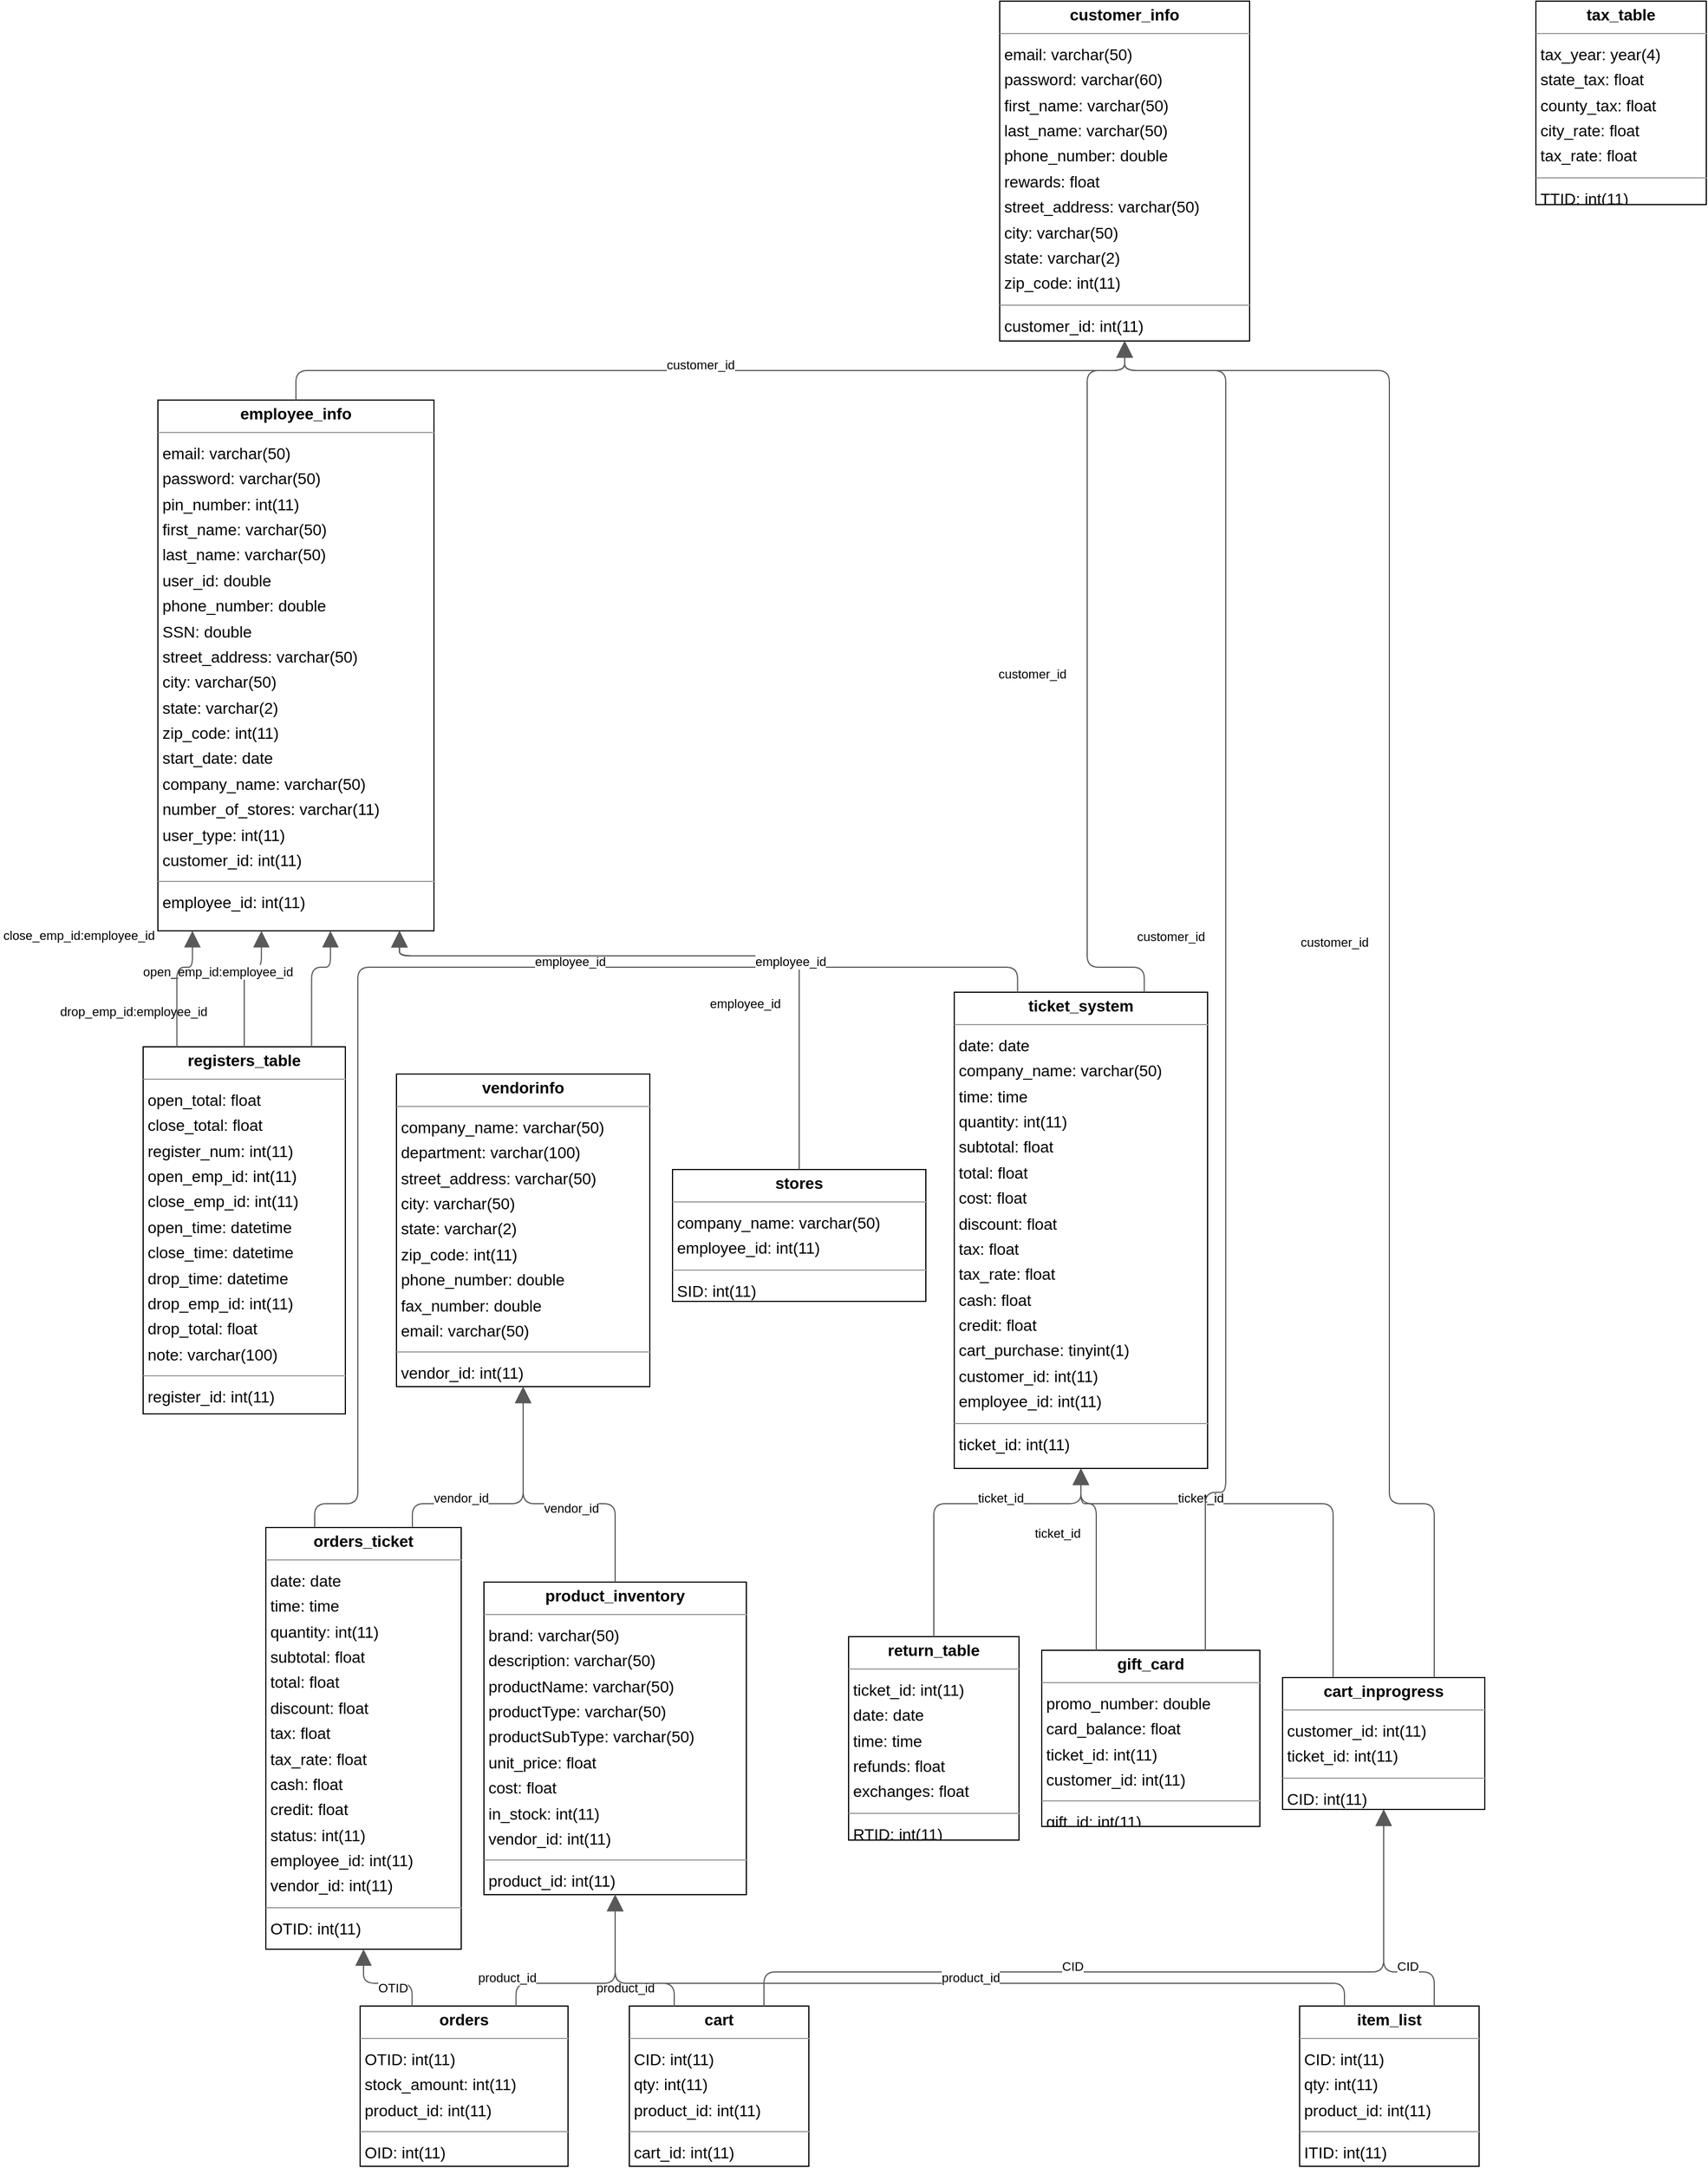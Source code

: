 <mxGraphModel dx="0" dy="0" grid="1" gridSize="10" guides="1" tooltips="1" connect="1" arrows="1" fold="1" page="0" pageScale="1" background="none" math="0" shadow="0">
  <root>
    <mxCell id="0" />
    <mxCell id="1" parent="0" />
    <mxCell id="node7" parent="1" vertex="1" value="&lt;p style=&quot;margin:0px;margin-top:4px;text-align:center;&quot;&gt;&lt;b&gt;cart&lt;/b&gt;&lt;/p&gt;&lt;hr size=&quot;1&quot;/&gt;&lt;p style=&quot;margin:0 0 0 4px;line-height:1.6;&quot;&gt; CID: int(11)&lt;br/&gt; qty: int(11)&lt;br/&gt; product_id: int(11)&lt;/p&gt;&lt;hr size=&quot;1&quot;/&gt;&lt;p style=&quot;margin:0 0 0 4px;line-height:1.6;&quot;&gt; cart_id: int(11)&lt;/p&gt;" style="verticalAlign=top;align=left;overflow=fill;fontSize=14;fontFamily=Helvetica;html=1;rounded=0;shadow=0;comic=0;labelBackgroundColor=none;strokeWidth=1;">
      <mxGeometry x="306" y="1530" width="158" height="141" as="geometry" />
    </mxCell>
    <mxCell id="node14" parent="1" vertex="1" value="&lt;p style=&quot;margin:0px;margin-top:4px;text-align:center;&quot;&gt;&lt;b&gt;cart_inprogress&lt;/b&gt;&lt;/p&gt;&lt;hr size=&quot;1&quot;/&gt;&lt;p style=&quot;margin:0 0 0 4px;line-height:1.6;&quot;&gt; customer_id: int(11)&lt;br/&gt; ticket_id: int(11)&lt;/p&gt;&lt;hr size=&quot;1&quot;/&gt;&lt;p style=&quot;margin:0 0 0 4px;line-height:1.6;&quot;&gt; CID: int(11)&lt;/p&gt;" style="verticalAlign=top;align=left;overflow=fill;fontSize=14;fontFamily=Helvetica;html=1;rounded=0;shadow=0;comic=0;labelBackgroundColor=none;strokeWidth=1;">
      <mxGeometry x="881" y="1241" width="178" height="116" as="geometry" />
    </mxCell>
    <mxCell id="node8" parent="1" vertex="1" value="&lt;p style=&quot;margin:0px;margin-top:4px;text-align:center;&quot;&gt;&lt;b&gt;customer_info&lt;/b&gt;&lt;/p&gt;&lt;hr size=&quot;1&quot;/&gt;&lt;p style=&quot;margin:0 0 0 4px;line-height:1.6;&quot;&gt; email: varchar(50)&lt;br/&gt; password: varchar(60)&lt;br/&gt; first_name: varchar(50)&lt;br/&gt; last_name: varchar(50)&lt;br/&gt; phone_number: double&lt;br/&gt; rewards: float&lt;br/&gt; street_address: varchar(50)&lt;br/&gt; city: varchar(50)&lt;br/&gt; state: varchar(2)&lt;br/&gt; zip_code: int(11)&lt;/p&gt;&lt;hr size=&quot;1&quot;/&gt;&lt;p style=&quot;margin:0 0 0 4px;line-height:1.6;&quot;&gt; customer_id: int(11)&lt;/p&gt;" style="verticalAlign=top;align=left;overflow=fill;fontSize=14;fontFamily=Helvetica;html=1;rounded=0;shadow=0;comic=0;labelBackgroundColor=none;strokeWidth=1;">
      <mxGeometry x="632" y="-234" width="220" height="299" as="geometry" />
    </mxCell>
    <mxCell id="node9" parent="1" vertex="1" value="&lt;p style=&quot;margin:0px;margin-top:4px;text-align:center;&quot;&gt;&lt;b&gt;employee_info&lt;/b&gt;&lt;/p&gt;&lt;hr size=&quot;1&quot;/&gt;&lt;p style=&quot;margin:0 0 0 4px;line-height:1.6;&quot;&gt; email: varchar(50)&lt;br/&gt; password: varchar(50)&lt;br/&gt; pin_number: int(11)&lt;br/&gt; first_name: varchar(50)&lt;br/&gt; last_name: varchar(50)&lt;br/&gt; user_id: double&lt;br/&gt; phone_number: double&lt;br/&gt; SSN: double&lt;br/&gt; street_address: varchar(50)&lt;br/&gt; city: varchar(50)&lt;br/&gt; state: varchar(2)&lt;br/&gt; zip_code: int(11)&lt;br/&gt; start_date: date&lt;br/&gt; company_name: varchar(50)&lt;br/&gt; number_of_stores: varchar(11)&lt;br/&gt; user_type: int(11)&lt;br/&gt; customer_id: int(11)&lt;/p&gt;&lt;hr size=&quot;1&quot;/&gt;&lt;p style=&quot;margin:0 0 0 4px;line-height:1.6;&quot;&gt; employee_id: int(11)&lt;/p&gt;" style="verticalAlign=top;align=left;overflow=fill;fontSize=14;fontFamily=Helvetica;html=1;rounded=0;shadow=0;comic=0;labelBackgroundColor=none;strokeWidth=1;">
      <mxGeometry x="-109" y="117" width="243" height="467" as="geometry" />
    </mxCell>
    <mxCell id="node1" parent="1" vertex="1" value="&lt;p style=&quot;margin:0px;margin-top:4px;text-align:center;&quot;&gt;&lt;b&gt;gift_card&lt;/b&gt;&lt;/p&gt;&lt;hr size=&quot;1&quot;/&gt;&lt;p style=&quot;margin:0 0 0 4px;line-height:1.6;&quot;&gt; promo_number: double&lt;br/&gt; card_balance: float&lt;br/&gt; ticket_id: int(11)&lt;br/&gt; customer_id: int(11)&lt;/p&gt;&lt;hr size=&quot;1&quot;/&gt;&lt;p style=&quot;margin:0 0 0 4px;line-height:1.6;&quot;&gt; gift_id: int(11)&lt;/p&gt;" style="verticalAlign=top;align=left;overflow=fill;fontSize=14;fontFamily=Helvetica;html=1;rounded=0;shadow=0;comic=0;labelBackgroundColor=none;strokeWidth=1;">
      <mxGeometry x="669" y="1217" width="192" height="155" as="geometry" />
    </mxCell>
    <mxCell id="node13" parent="1" vertex="1" value="&lt;p style=&quot;margin:0px;margin-top:4px;text-align:center;&quot;&gt;&lt;b&gt;item_list&lt;/b&gt;&lt;/p&gt;&lt;hr size=&quot;1&quot;/&gt;&lt;p style=&quot;margin:0 0 0 4px;line-height:1.6;&quot;&gt; CID: int(11)&lt;br/&gt; qty: int(11)&lt;br/&gt; product_id: int(11)&lt;/p&gt;&lt;hr size=&quot;1&quot;/&gt;&lt;p style=&quot;margin:0 0 0 4px;line-height:1.6;&quot;&gt; ITID: int(11)&lt;/p&gt;" style="verticalAlign=top;align=left;overflow=fill;fontSize=14;fontFamily=Helvetica;html=1;rounded=0;shadow=0;comic=0;labelBackgroundColor=none;strokeWidth=1;">
      <mxGeometry x="896" y="1530" width="158" height="141" as="geometry" />
    </mxCell>
    <mxCell id="node4" parent="1" vertex="1" value="&lt;p style=&quot;margin:0px;margin-top:4px;text-align:center;&quot;&gt;&lt;b&gt;orders&lt;/b&gt;&lt;/p&gt;&lt;hr size=&quot;1&quot;/&gt;&lt;p style=&quot;margin:0 0 0 4px;line-height:1.6;&quot;&gt; OTID: int(11)&lt;br/&gt; stock_amount: int(11)&lt;br/&gt; product_id: int(11)&lt;/p&gt;&lt;hr size=&quot;1&quot;/&gt;&lt;p style=&quot;margin:0 0 0 4px;line-height:1.6;&quot;&gt; OID: int(11)&lt;/p&gt;" style="verticalAlign=top;align=left;overflow=fill;fontSize=14;fontFamily=Helvetica;html=1;rounded=0;shadow=0;comic=0;labelBackgroundColor=none;strokeWidth=1;">
      <mxGeometry x="69" y="1530" width="183" height="141" as="geometry" />
    </mxCell>
    <mxCell id="node2" parent="1" vertex="1" value="&lt;p style=&quot;margin:0px;margin-top:4px;text-align:center;&quot;&gt;&lt;b&gt;orders_ticket&lt;/b&gt;&lt;/p&gt;&lt;hr size=&quot;1&quot;/&gt;&lt;p style=&quot;margin:0 0 0 4px;line-height:1.6;&quot;&gt; date: date&lt;br/&gt; time: time&lt;br/&gt; quantity: int(11)&lt;br/&gt; subtotal: float&lt;br/&gt; total: float&lt;br/&gt; discount: float&lt;br/&gt; tax: float&lt;br/&gt; tax_rate: float&lt;br/&gt; cash: float&lt;br/&gt; credit: float&lt;br/&gt; status: int(11)&lt;br/&gt; employee_id: int(11)&lt;br/&gt; vendor_id: int(11)&lt;/p&gt;&lt;hr size=&quot;1&quot;/&gt;&lt;p style=&quot;margin:0 0 0 4px;line-height:1.6;&quot;&gt; OTID: int(11)&lt;/p&gt;" style="verticalAlign=top;align=left;overflow=fill;fontSize=14;fontFamily=Helvetica;html=1;rounded=0;shadow=0;comic=0;labelBackgroundColor=none;strokeWidth=1;">
      <mxGeometry x="-14" y="1109" width="172" height="371" as="geometry" />
    </mxCell>
    <mxCell id="node10" parent="1" vertex="1" value="&lt;p style=&quot;margin:0px;margin-top:4px;text-align:center;&quot;&gt;&lt;b&gt;product_inventory&lt;/b&gt;&lt;/p&gt;&lt;hr size=&quot;1&quot;/&gt;&lt;p style=&quot;margin:0 0 0 4px;line-height:1.6;&quot;&gt; brand: varchar(50)&lt;br/&gt; description: varchar(50)&lt;br/&gt; productName: varchar(50)&lt;br/&gt; productType: varchar(50)&lt;br/&gt; productSubType: varchar(50)&lt;br/&gt; unit_price: float&lt;br/&gt; cost: float&lt;br/&gt; in_stock: int(11)&lt;br/&gt; vendor_id: int(11)&lt;/p&gt;&lt;hr size=&quot;1&quot;/&gt;&lt;p style=&quot;margin:0 0 0 4px;line-height:1.6;&quot;&gt; product_id: int(11)&lt;/p&gt;" style="verticalAlign=top;align=left;overflow=fill;fontSize=14;fontFamily=Helvetica;html=1;rounded=0;shadow=0;comic=0;labelBackgroundColor=none;strokeWidth=1;">
      <mxGeometry x="178" y="1157" width="231" height="275" as="geometry" />
    </mxCell>
    <mxCell id="node12" parent="1" vertex="1" value="&lt;p style=&quot;margin:0px;margin-top:4px;text-align:center;&quot;&gt;&lt;b&gt;registers_table&lt;/b&gt;&lt;/p&gt;&lt;hr size=&quot;1&quot;/&gt;&lt;p style=&quot;margin:0 0 0 4px;line-height:1.6;&quot;&gt; open_total: float&lt;br/&gt; close_total: float&lt;br/&gt; register_num: int(11)&lt;br/&gt; open_emp_id: int(11)&lt;br/&gt; close_emp_id: int(11)&lt;br/&gt; open_time: datetime&lt;br/&gt; close_time: datetime&lt;br/&gt; drop_time: datetime&lt;br/&gt; drop_emp_id: int(11)&lt;br/&gt; drop_total: float&lt;br/&gt; note: varchar(100)&lt;/p&gt;&lt;hr size=&quot;1&quot;/&gt;&lt;p style=&quot;margin:0 0 0 4px;line-height:1.6;&quot;&gt; register_id: int(11)&lt;/p&gt;" style="verticalAlign=top;align=left;overflow=fill;fontSize=14;fontFamily=Helvetica;html=1;rounded=0;shadow=0;comic=0;labelBackgroundColor=none;strokeWidth=1;">
      <mxGeometry x="-122" y="686" width="178" height="323" as="geometry" />
    </mxCell>
    <mxCell id="node3" parent="1" vertex="1" value="&lt;p style=&quot;margin:0px;margin-top:4px;text-align:center;&quot;&gt;&lt;b&gt;return_table&lt;/b&gt;&lt;/p&gt;&lt;hr size=&quot;1&quot;/&gt;&lt;p style=&quot;margin:0 0 0 4px;line-height:1.6;&quot;&gt; ticket_id: int(11)&lt;br/&gt; date: date&lt;br/&gt; time: time&lt;br/&gt; refunds: float&lt;br/&gt; exchanges: float&lt;/p&gt;&lt;hr size=&quot;1&quot;/&gt;&lt;p style=&quot;margin:0 0 0 4px;line-height:1.6;&quot;&gt; RTID: int(11)&lt;/p&gt;" style="verticalAlign=top;align=left;overflow=fill;fontSize=14;fontFamily=Helvetica;html=1;rounded=0;shadow=0;comic=0;labelBackgroundColor=none;strokeWidth=1;">
      <mxGeometry x="499" y="1205" width="150" height="179" as="geometry" />
    </mxCell>
    <mxCell id="node5" parent="1" vertex="1" value="&lt;p style=&quot;margin:0px;margin-top:4px;text-align:center;&quot;&gt;&lt;b&gt;stores&lt;/b&gt;&lt;/p&gt;&lt;hr size=&quot;1&quot;/&gt;&lt;p style=&quot;margin:0 0 0 4px;line-height:1.6;&quot;&gt; company_name: varchar(50)&lt;br/&gt; employee_id: int(11)&lt;/p&gt;&lt;hr size=&quot;1&quot;/&gt;&lt;p style=&quot;margin:0 0 0 4px;line-height:1.6;&quot;&gt; SID: int(11)&lt;/p&gt;" style="verticalAlign=top;align=left;overflow=fill;fontSize=14;fontFamily=Helvetica;html=1;rounded=0;shadow=0;comic=0;labelBackgroundColor=none;strokeWidth=1;">
      <mxGeometry x="344" y="794" width="223" height="116" as="geometry" />
    </mxCell>
    <mxCell id="node6" parent="1" vertex="1" value="&lt;p style=&quot;margin:0px;margin-top:4px;text-align:center;&quot;&gt;&lt;b&gt;tax_table&lt;/b&gt;&lt;/p&gt;&lt;hr size=&quot;1&quot;/&gt;&lt;p style=&quot;margin:0 0 0 4px;line-height:1.6;&quot;&gt; tax_year: year(4)&lt;br/&gt; state_tax: float&lt;br/&gt; county_tax: float&lt;br/&gt; city_rate: float&lt;br/&gt; tax_rate: float&lt;/p&gt;&lt;hr size=&quot;1&quot;/&gt;&lt;p style=&quot;margin:0 0 0 4px;line-height:1.6;&quot;&gt; TTID: int(11)&lt;/p&gt;" style="verticalAlign=top;align=left;overflow=fill;fontSize=14;fontFamily=Helvetica;html=1;rounded=0;shadow=0;comic=0;labelBackgroundColor=none;strokeWidth=1;">
      <mxGeometry x="1104" y="-234" width="150" height="179" as="geometry" />
    </mxCell>
    <mxCell id="node11" parent="1" vertex="1" value="&lt;p style=&quot;margin:0px;margin-top:4px;text-align:center;&quot;&gt;&lt;b&gt;ticket_system&lt;/b&gt;&lt;/p&gt;&lt;hr size=&quot;1&quot;/&gt;&lt;p style=&quot;margin:0 0 0 4px;line-height:1.6;&quot;&gt; date: date&lt;br/&gt; company_name: varchar(50)&lt;br/&gt; time: time&lt;br/&gt; quantity: int(11)&lt;br/&gt; subtotal: float&lt;br/&gt; total: float&lt;br/&gt; cost: float&lt;br/&gt; discount: float&lt;br/&gt; tax: float&lt;br/&gt; tax_rate: float&lt;br/&gt; cash: float&lt;br/&gt; credit: float&lt;br/&gt; cart_purchase: tinyint(1)&lt;br/&gt; customer_id: int(11)&lt;br/&gt; employee_id: int(11)&lt;/p&gt;&lt;hr size=&quot;1&quot;/&gt;&lt;p style=&quot;margin:0 0 0 4px;line-height:1.6;&quot;&gt; ticket_id: int(11)&lt;/p&gt;" style="verticalAlign=top;align=left;overflow=fill;fontSize=14;fontFamily=Helvetica;html=1;rounded=0;shadow=0;comic=0;labelBackgroundColor=none;strokeWidth=1;">
      <mxGeometry x="592" y="638" width="223" height="419" as="geometry" />
    </mxCell>
    <mxCell id="node0" parent="1" vertex="1" value="&lt;p style=&quot;margin:0px;margin-top:4px;text-align:center;&quot;&gt;&lt;b&gt;vendorinfo&lt;/b&gt;&lt;/p&gt;&lt;hr size=&quot;1&quot;/&gt;&lt;p style=&quot;margin:0 0 0 4px;line-height:1.6;&quot;&gt; company_name: varchar(50)&lt;br/&gt; department: varchar(100)&lt;br/&gt; street_address: varchar(50)&lt;br/&gt; city: varchar(50)&lt;br/&gt; state: varchar(2)&lt;br/&gt; zip_code: int(11)&lt;br/&gt; phone_number: double&lt;br/&gt; fax_number: double&lt;br/&gt; email: varchar(50)&lt;/p&gt;&lt;hr size=&quot;1&quot;/&gt;&lt;p style=&quot;margin:0 0 0 4px;line-height:1.6;&quot;&gt; vendor_id: int(11)&lt;/p&gt;" style="verticalAlign=top;align=left;overflow=fill;fontSize=14;fontFamily=Helvetica;html=1;rounded=0;shadow=0;comic=0;labelBackgroundColor=none;strokeWidth=1;">
      <mxGeometry x="101" y="710" width="223" height="275" as="geometry" />
    </mxCell>
    <mxCell id="edge17" edge="1" value="" parent="1" source="node7" target="node14" style="html=1;rounded=1;edgeStyle=orthogonalEdgeStyle;dashed=0;startArrow=none;endArrow=block;endSize=12;strokeColor=#595959;exitX=0.750;exitY=0.000;exitDx=0;exitDy=0;entryX=0.500;entryY=1.000;entryDx=0;entryDy=0;">
      <mxGeometry width="50" height="50" relative="1" as="geometry">
        <Array as="points">
          <mxPoint x="424" y="1500" />
          <mxPoint x="970" y="1500" />
        </Array>
      </mxGeometry>
    </mxCell>
    <mxCell id="label104" parent="edge17" vertex="1" connectable="0" value="CID" style="edgeLabel;resizable=0;html=1;align=left;verticalAlign=top;strokeColor=default;">
      <mxGeometry x="685" y="1482" as="geometry" />
    </mxCell>
    <mxCell id="edge19" edge="1" value="" parent="1" source="node7" target="node10" style="html=1;rounded=1;edgeStyle=orthogonalEdgeStyle;dashed=0;startArrow=none;endArrow=block;endSize=12;strokeColor=#595959;exitX=0.250;exitY=0.000;exitDx=0;exitDy=0;entryX=0.500;entryY=1.000;entryDx=0;entryDy=0;">
      <mxGeometry width="50" height="50" relative="1" as="geometry">
        <Array as="points">
          <mxPoint x="345" y="1510" />
          <mxPoint x="293" y="1510" />
        </Array>
      </mxGeometry>
    </mxCell>
    <mxCell id="label116" parent="edge19" vertex="1" connectable="0" value="product_id" style="edgeLabel;resizable=0;html=1;align=left;verticalAlign=top;strokeColor=default;">
      <mxGeometry x="275" y="1501" as="geometry" />
    </mxCell>
    <mxCell id="edge14" edge="1" value="" parent="1" source="node14" target="node8" style="html=1;rounded=1;edgeStyle=orthogonalEdgeStyle;dashed=0;startArrow=none;endArrow=block;endSize=12;strokeColor=#595959;exitX=0.750;exitY=0.000;exitDx=0;exitDy=0;entryX=0.500;entryY=1.000;entryDx=0;entryDy=0;">
      <mxGeometry width="50" height="50" relative="1" as="geometry">
        <Array as="points">
          <mxPoint x="1014" y="1088" />
          <mxPoint x="975" y="1088" />
          <mxPoint x="975" y="91" />
          <mxPoint x="742" y="91" />
        </Array>
      </mxGeometry>
    </mxCell>
    <mxCell id="label86" parent="edge14" vertex="1" connectable="0" value="customer_id" style="edgeLabel;resizable=0;html=1;align=left;verticalAlign=top;strokeColor=default;">
      <mxGeometry x="895" y="581" as="geometry" />
    </mxCell>
    <mxCell id="edge9" edge="1" value="" parent="1" source="node14" target="node11" style="html=1;rounded=1;edgeStyle=orthogonalEdgeStyle;dashed=0;startArrow=none;endArrow=block;endSize=12;strokeColor=#595959;exitX=0.250;exitY=0.000;exitDx=0;exitDy=0;entryX=0.500;entryY=1.000;entryDx=0;entryDy=0;">
      <mxGeometry width="50" height="50" relative="1" as="geometry">
        <Array as="points">
          <mxPoint x="925" y="1088" />
          <mxPoint x="704" y="1088" />
        </Array>
      </mxGeometry>
    </mxCell>
    <mxCell id="label56" parent="edge9" vertex="1" connectable="0" value="ticket_id" style="edgeLabel;resizable=0;html=1;align=left;verticalAlign=top;strokeColor=default;">
      <mxGeometry x="787" y="1070" as="geometry" />
    </mxCell>
    <mxCell id="edge8" edge="1" value="" parent="1" source="node9" target="node8" style="html=1;rounded=1;edgeStyle=orthogonalEdgeStyle;dashed=0;startArrow=none;endArrow=block;endSize=12;strokeColor=#595959;exitX=0.500;exitY=0.000;exitDx=0;exitDy=0;entryX=0.500;entryY=1.000;entryDx=0;entryDy=0;">
      <mxGeometry width="50" height="50" relative="1" as="geometry">
        <Array as="points">
          <mxPoint x="12" y="91" />
          <mxPoint x="742" y="91" />
        </Array>
      </mxGeometry>
    </mxCell>
    <mxCell id="label50" parent="edge8" vertex="1" connectable="0" value="customer_id" style="edgeLabel;resizable=0;html=1;align=left;verticalAlign=top;strokeColor=default;">
      <mxGeometry x="337" y="73" as="geometry" />
    </mxCell>
    <mxCell id="edge1" edge="1" value="" parent="1" source="node1" target="node8" style="html=1;rounded=1;edgeStyle=orthogonalEdgeStyle;dashed=0;startArrow=none;endArrow=block;endSize=12;strokeColor=#595959;exitX=0.750;exitY=0.000;exitDx=0;exitDy=0;entryX=0.500;entryY=1.000;entryDx=0;entryDy=0;">
      <mxGeometry width="50" height="50" relative="1" as="geometry">
        <Array as="points">
          <mxPoint x="813" y="1078" />
          <mxPoint x="831" y="1078" />
          <mxPoint x="831" y="91" />
          <mxPoint x="742" y="91" />
        </Array>
      </mxGeometry>
    </mxCell>
    <mxCell id="label8" parent="edge1" vertex="1" connectable="0" value="customer_id" style="edgeLabel;resizable=0;html=1;align=left;verticalAlign=top;strokeColor=default;">
      <mxGeometry x="751" y="576" as="geometry" />
    </mxCell>
    <mxCell id="edge4" edge="1" value="" parent="1" source="node1" target="node11" style="html=1;rounded=1;edgeStyle=orthogonalEdgeStyle;dashed=0;startArrow=none;endArrow=block;endSize=12;strokeColor=#595959;exitX=0.250;exitY=0.000;exitDx=0;exitDy=0;entryX=0.500;entryY=1.000;entryDx=0;entryDy=0;">
      <mxGeometry width="50" height="50" relative="1" as="geometry">
        <Array as="points">
          <mxPoint x="717" y="1088" />
          <mxPoint x="704" y="1088" />
        </Array>
      </mxGeometry>
    </mxCell>
    <mxCell id="label26" parent="edge4" vertex="1" connectable="0" value="ticket_id" style="edgeLabel;resizable=0;html=1;align=left;verticalAlign=top;strokeColor=default;">
      <mxGeometry x="661" y="1101" as="geometry" />
    </mxCell>
    <mxCell id="edge13" edge="1" value="" parent="1" source="node13" target="node14" style="html=1;rounded=1;edgeStyle=orthogonalEdgeStyle;dashed=0;startArrow=none;endArrow=block;endSize=12;strokeColor=#595959;exitX=0.750;exitY=0.000;exitDx=0;exitDy=0;entryX=0.500;entryY=1.000;entryDx=0;entryDy=0;">
      <mxGeometry width="50" height="50" relative="1" as="geometry">
        <Array as="points">
          <mxPoint x="1014" y="1500" />
          <mxPoint x="970" y="1500" />
        </Array>
      </mxGeometry>
    </mxCell>
    <mxCell id="label80" parent="edge13" vertex="1" connectable="0" value="CID" style="edgeLabel;resizable=0;html=1;align=left;verticalAlign=top;strokeColor=default;">
      <mxGeometry x="980" y="1482" as="geometry" />
    </mxCell>
    <mxCell id="edge10" edge="1" value="" parent="1" source="node13" target="node10" style="html=1;rounded=1;edgeStyle=orthogonalEdgeStyle;dashed=0;startArrow=none;endArrow=block;endSize=12;strokeColor=#595959;exitX=0.250;exitY=0.000;exitDx=0;exitDy=0;entryX=0.500;entryY=1.000;entryDx=0;entryDy=0;">
      <mxGeometry width="50" height="50" relative="1" as="geometry">
        <Array as="points">
          <mxPoint x="935" y="1510" />
          <mxPoint x="293" y="1510" />
        </Array>
      </mxGeometry>
    </mxCell>
    <mxCell id="label62" parent="edge10" vertex="1" connectable="0" value="product_id" style="edgeLabel;resizable=0;html=1;align=left;verticalAlign=top;strokeColor=default;">
      <mxGeometry x="579" y="1492" as="geometry" />
    </mxCell>
    <mxCell id="edge7" edge="1" value="" parent="1" source="node4" target="node2" style="html=1;rounded=1;edgeStyle=orthogonalEdgeStyle;dashed=0;startArrow=none;endArrow=block;endSize=12;strokeColor=#595959;exitX=0.250;exitY=0.000;exitDx=0;exitDy=0;entryX=0.500;entryY=1.000;entryDx=0;entryDy=0;">
      <mxGeometry width="50" height="50" relative="1" as="geometry">
        <Array as="points">
          <mxPoint x="115" y="1510" />
          <mxPoint x="72" y="1510" />
        </Array>
      </mxGeometry>
    </mxCell>
    <mxCell id="label44" parent="edge7" vertex="1" connectable="0" value="OTID" style="edgeLabel;resizable=0;html=1;align=left;verticalAlign=top;strokeColor=default;">
      <mxGeometry x="83" y="1501" as="geometry" />
    </mxCell>
    <mxCell id="edge16" edge="1" value="" parent="1" source="node4" target="node10" style="html=1;rounded=1;edgeStyle=orthogonalEdgeStyle;dashed=0;startArrow=none;endArrow=block;endSize=12;strokeColor=#595959;exitX=0.750;exitY=0.000;exitDx=0;exitDy=0;entryX=0.500;entryY=1.000;entryDx=0;entryDy=0;">
      <mxGeometry width="50" height="50" relative="1" as="geometry">
        <Array as="points">
          <mxPoint x="206" y="1510" />
          <mxPoint x="293" y="1510" />
        </Array>
      </mxGeometry>
    </mxCell>
    <mxCell id="label98" parent="edge16" vertex="1" connectable="0" value="product_id" style="edgeLabel;resizable=0;html=1;align=left;verticalAlign=top;strokeColor=default;">
      <mxGeometry x="171" y="1492" as="geometry" />
    </mxCell>
    <mxCell id="edge3" edge="1" value="" parent="1" source="node2" target="node9" style="html=1;rounded=1;edgeStyle=orthogonalEdgeStyle;dashed=0;startArrow=none;endArrow=block;endSize=12;strokeColor=#595959;exitX=0.250;exitY=0.000;exitDx=0;exitDy=0;entryX=0.875;entryY=1.000;entryDx=0;entryDy=0;">
      <mxGeometry width="50" height="50" relative="1" as="geometry">
        <Array as="points">
          <mxPoint x="29" y="1088" />
          <mxPoint x="67" y="1088" />
          <mxPoint x="67" y="616" />
          <mxPoint x="456" y="616" />
          <mxPoint x="456" y="606" />
          <mxPoint x="103" y="606" />
        </Array>
      </mxGeometry>
    </mxCell>
    <mxCell id="label20" parent="edge3" vertex="1" connectable="0" value="employee_id" style="edgeLabel;resizable=0;html=1;align=left;verticalAlign=top;strokeColor=default;">
      <mxGeometry x="221" y="598" as="geometry" />
    </mxCell>
    <mxCell id="edge20" edge="1" value="" parent="1" source="node2" target="node0" style="html=1;rounded=1;edgeStyle=orthogonalEdgeStyle;dashed=0;startArrow=none;endArrow=block;endSize=12;strokeColor=#595959;exitX=0.750;exitY=0.000;exitDx=0;exitDy=0;entryX=0.500;entryY=1.000;entryDx=0;entryDy=0;">
      <mxGeometry width="50" height="50" relative="1" as="geometry">
        <Array as="points">
          <mxPoint x="115" y="1088" />
          <mxPoint x="213" y="1088" />
        </Array>
      </mxGeometry>
    </mxCell>
    <mxCell id="label122" parent="edge20" vertex="1" connectable="0" value="vendor_id" style="edgeLabel;resizable=0;html=1;align=left;verticalAlign=top;strokeColor=default;">
      <mxGeometry x="132" y="1070" as="geometry" />
    </mxCell>
    <mxCell id="edge11" edge="1" value="" parent="1" source="node10" target="node0" style="html=1;rounded=1;edgeStyle=orthogonalEdgeStyle;dashed=0;startArrow=none;endArrow=block;endSize=12;strokeColor=#595959;exitX=0.500;exitY=0.000;exitDx=0;exitDy=0;entryX=0.500;entryY=1.000;entryDx=0;entryDy=0;">
      <mxGeometry width="50" height="50" relative="1" as="geometry">
        <Array as="points">
          <mxPoint x="293" y="1088" />
          <mxPoint x="213" y="1088" />
        </Array>
      </mxGeometry>
    </mxCell>
    <mxCell id="label68" parent="edge11" vertex="1" connectable="0" value="vendor_id" style="edgeLabel;resizable=0;html=1;align=left;verticalAlign=top;strokeColor=default;">
      <mxGeometry x="229" y="1079" as="geometry" />
    </mxCell>
    <mxCell id="edge0" edge="1" value="" parent="1" source="node12" target="node9" style="html=1;rounded=1;edgeStyle=orthogonalEdgeStyle;dashed=0;startArrow=none;endArrow=block;endSize=12;strokeColor=#595959;exitX=0.500;exitY=0.000;exitDx=0;exitDy=0;entryX=0.375;entryY=1.000;entryDx=0;entryDy=0;">
      <mxGeometry width="50" height="50" relative="1" as="geometry">
        <Array as="points">
          <mxPoint x="-33" y="616" />
          <mxPoint x="-18" y="616" />
        </Array>
      </mxGeometry>
    </mxCell>
    <mxCell id="label2" parent="edge0" vertex="1" connectable="0" value="drop_emp_id:employee_id" style="edgeLabel;resizable=0;html=1;align=left;verticalAlign=top;strokeColor=default;">
      <mxGeometry x="-197" y="642" as="geometry" />
    </mxCell>
    <mxCell id="edge12" edge="1" value="" parent="1" source="node12" target="node9" style="html=1;rounded=1;edgeStyle=orthogonalEdgeStyle;dashed=0;startArrow=none;endArrow=block;endSize=12;strokeColor=#595959;exitX=0.833;exitY=0.000;exitDx=0;exitDy=0;entryX=0.625;entryY=1.000;entryDx=0;entryDy=0;">
      <mxGeometry width="50" height="50" relative="1" as="geometry">
        <Array as="points">
          <mxPoint x="26" y="616" />
          <mxPoint x="43" y="616" />
        </Array>
      </mxGeometry>
    </mxCell>
    <mxCell id="label74" parent="edge12" vertex="1" connectable="0" value="open_emp_id:employee_id" style="edgeLabel;resizable=0;html=1;align=left;verticalAlign=top;strokeColor=default;">
      <mxGeometry x="-124" y="607" as="geometry" />
    </mxCell>
    <mxCell id="edge18" edge="1" value="" parent="1" source="node12" target="node9" style="html=1;rounded=1;edgeStyle=orthogonalEdgeStyle;dashed=0;startArrow=none;endArrow=block;endSize=12;strokeColor=#595959;exitX=0.167;exitY=0.000;exitDx=0;exitDy=0;entryX=0.125;entryY=1.000;entryDx=0;entryDy=0;">
      <mxGeometry width="50" height="50" relative="1" as="geometry">
        <Array as="points">
          <mxPoint x="-92" y="616" />
          <mxPoint x="-79" y="616" />
        </Array>
      </mxGeometry>
    </mxCell>
    <mxCell id="label110" parent="edge18" vertex="1" connectable="0" value="close_emp_id:employee_id" style="edgeLabel;resizable=0;html=1;align=left;verticalAlign=top;strokeColor=default;">
      <mxGeometry x="-247" y="575" as="geometry" />
    </mxCell>
    <mxCell id="edge2" edge="1" value="" parent="1" source="node3" target="node11" style="html=1;rounded=1;edgeStyle=orthogonalEdgeStyle;dashed=0;startArrow=none;endArrow=block;endSize=12;strokeColor=#595959;exitX=0.500;exitY=0.000;exitDx=0;exitDy=0;entryX=0.500;entryY=1.000;entryDx=0;entryDy=0;">
      <mxGeometry width="50" height="50" relative="1" as="geometry">
        <Array as="points">
          <mxPoint x="574" y="1088" />
          <mxPoint x="704" y="1088" />
        </Array>
      </mxGeometry>
    </mxCell>
    <mxCell id="label14" parent="edge2" vertex="1" connectable="0" value="ticket_id" style="edgeLabel;resizable=0;html=1;align=left;verticalAlign=top;strokeColor=default;">
      <mxGeometry x="611" y="1070" as="geometry" />
    </mxCell>
    <mxCell id="edge6" edge="1" value="" parent="1" source="node5" target="node9" style="html=1;rounded=1;edgeStyle=orthogonalEdgeStyle;dashed=0;startArrow=none;endArrow=block;endSize=12;strokeColor=#595959;exitX=0.500;exitY=0.000;exitDx=0;exitDy=0;entryX=0.875;entryY=1.000;entryDx=0;entryDy=0;">
      <mxGeometry width="50" height="50" relative="1" as="geometry">
        <Array as="points">
          <mxPoint x="456" y="606" />
          <mxPoint x="103" y="606" />
        </Array>
      </mxGeometry>
    </mxCell>
    <mxCell id="label38" parent="edge6" vertex="1" connectable="0" value="employee_id" style="edgeLabel;resizable=0;html=1;align=left;verticalAlign=top;strokeColor=default;">
      <mxGeometry x="375" y="635" as="geometry" />
    </mxCell>
    <mxCell id="edge15" edge="1" value="" parent="1" source="node11" target="node8" style="html=1;rounded=1;edgeStyle=orthogonalEdgeStyle;dashed=0;startArrow=none;endArrow=block;endSize=12;strokeColor=#595959;exitX=0.750;exitY=0.000;exitDx=0;exitDy=0;entryX=0.500;entryY=1.000;entryDx=0;entryDy=0;">
      <mxGeometry width="50" height="50" relative="1" as="geometry">
        <Array as="points">
          <mxPoint x="760" y="616" />
          <mxPoint x="709" y="616" />
          <mxPoint x="709" y="91" />
          <mxPoint x="742" y="91" />
        </Array>
      </mxGeometry>
    </mxCell>
    <mxCell id="label92" parent="edge15" vertex="1" connectable="0" value="customer_id" style="edgeLabel;resizable=0;html=1;align=left;verticalAlign=top;strokeColor=default;">
      <mxGeometry x="629" y="345" as="geometry" />
    </mxCell>
    <mxCell id="edge5" edge="1" value="" parent="1" source="node11" target="node9" style="html=1;rounded=1;edgeStyle=orthogonalEdgeStyle;dashed=0;startArrow=none;endArrow=block;endSize=12;strokeColor=#595959;exitX=0.250;exitY=0.000;exitDx=0;exitDy=0;entryX=0.875;entryY=1.000;entryDx=0;entryDy=0;">
      <mxGeometry width="50" height="50" relative="1" as="geometry">
        <Array as="points">
          <mxPoint x="648" y="616" />
          <mxPoint x="456" y="616" />
          <mxPoint x="456" y="606" />
          <mxPoint x="103" y="606" />
        </Array>
      </mxGeometry>
    </mxCell>
    <mxCell id="label32" parent="edge5" vertex="1" connectable="0" value="employee_id" style="edgeLabel;resizable=0;html=1;align=left;verticalAlign=top;strokeColor=default;">
      <mxGeometry x="415" y="598" as="geometry" />
    </mxCell>
  </root>
</mxGraphModel>